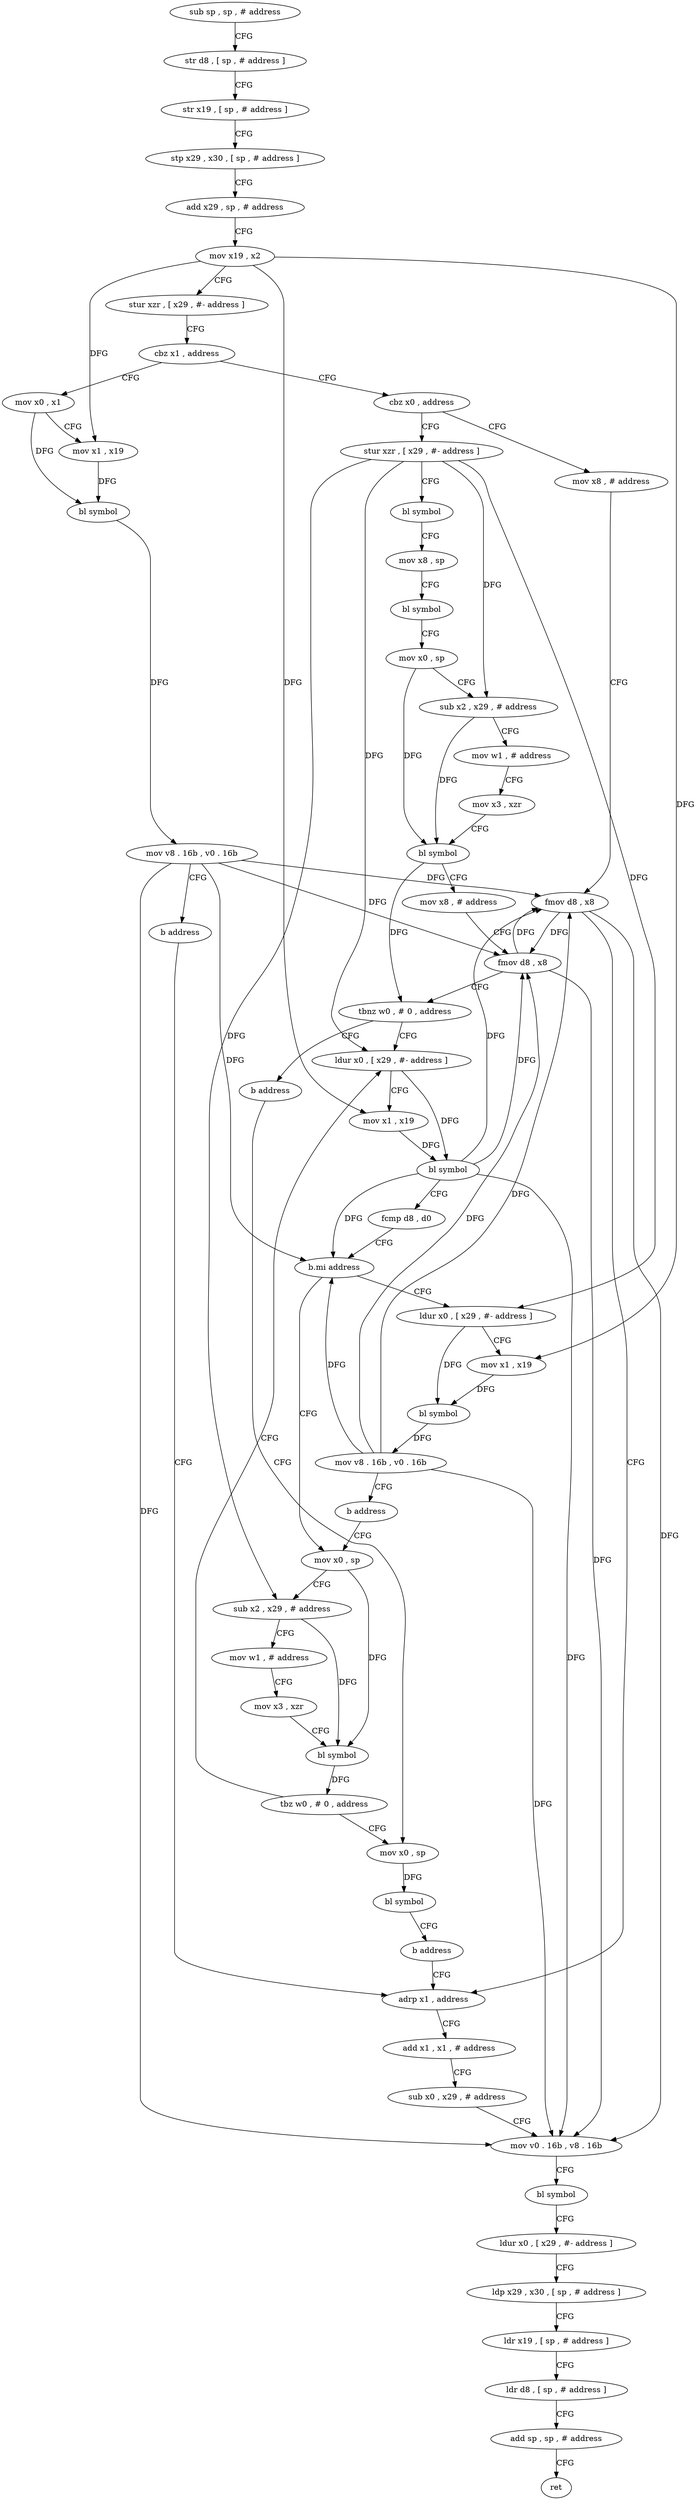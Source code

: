 digraph "func" {
"136884" [label = "sub sp , sp , # address" ]
"136888" [label = "str d8 , [ sp , # address ]" ]
"136892" [label = "str x19 , [ sp , # address ]" ]
"136896" [label = "stp x29 , x30 , [ sp , # address ]" ]
"136900" [label = "add x29 , sp , # address" ]
"136904" [label = "mov x19 , x2" ]
"136908" [label = "stur xzr , [ x29 , #- address ]" ]
"136912" [label = "cbz x1 , address" ]
"136936" [label = "cbz x0 , address" ]
"136916" [label = "mov x0 , x1" ]
"137068" [label = "mov x8 , # address" ]
"136940" [label = "stur xzr , [ x29 , #- address ]" ]
"136920" [label = "mov x1 , x19" ]
"136924" [label = "bl symbol" ]
"136928" [label = "mov v8 . 16b , v0 . 16b" ]
"136932" [label = "b address" ]
"137076" [label = "adrp x1 , address" ]
"137072" [label = "fmov d8 , x8" ]
"136944" [label = "bl symbol" ]
"136948" [label = "mov x8 , sp" ]
"136952" [label = "bl symbol" ]
"136956" [label = "mov x0 , sp" ]
"136960" [label = "sub x2 , x29 , # address" ]
"136964" [label = "mov w1 , # address" ]
"136968" [label = "mov x3 , xzr" ]
"136972" [label = "bl symbol" ]
"136976" [label = "mov x8 , # address" ]
"136980" [label = "fmov d8 , x8" ]
"136984" [label = "tbnz w0 , # 0 , address" ]
"137016" [label = "ldur x0 , [ x29 , #- address ]" ]
"136988" [label = "b address" ]
"137080" [label = "add x1 , x1 , # address" ]
"137084" [label = "sub x0 , x29 , # address" ]
"137088" [label = "mov v0 . 16b , v8 . 16b" ]
"137092" [label = "bl symbol" ]
"137096" [label = "ldur x0 , [ x29 , #- address ]" ]
"137100" [label = "ldp x29 , x30 , [ sp , # address ]" ]
"137104" [label = "ldr x19 , [ sp , # address ]" ]
"137108" [label = "ldr d8 , [ sp , # address ]" ]
"137112" [label = "add sp , sp , # address" ]
"137116" [label = "ret" ]
"137020" [label = "mov x1 , x19" ]
"137024" [label = "bl symbol" ]
"137028" [label = "fcmp d8 , d0" ]
"137032" [label = "b.mi address" ]
"136992" [label = "mov x0 , sp" ]
"137036" [label = "ldur x0 , [ x29 , #- address ]" ]
"137056" [label = "mov x0 , sp" ]
"136996" [label = "sub x2 , x29 , # address" ]
"137000" [label = "mov w1 , # address" ]
"137004" [label = "mov x3 , xzr" ]
"137008" [label = "bl symbol" ]
"137012" [label = "tbz w0 , # 0 , address" ]
"137040" [label = "mov x1 , x19" ]
"137044" [label = "bl symbol" ]
"137048" [label = "mov v8 . 16b , v0 . 16b" ]
"137052" [label = "b address" ]
"137060" [label = "bl symbol" ]
"137064" [label = "b address" ]
"136884" -> "136888" [ label = "CFG" ]
"136888" -> "136892" [ label = "CFG" ]
"136892" -> "136896" [ label = "CFG" ]
"136896" -> "136900" [ label = "CFG" ]
"136900" -> "136904" [ label = "CFG" ]
"136904" -> "136908" [ label = "CFG" ]
"136904" -> "136920" [ label = "DFG" ]
"136904" -> "137020" [ label = "DFG" ]
"136904" -> "137040" [ label = "DFG" ]
"136908" -> "136912" [ label = "CFG" ]
"136912" -> "136936" [ label = "CFG" ]
"136912" -> "136916" [ label = "CFG" ]
"136936" -> "137068" [ label = "CFG" ]
"136936" -> "136940" [ label = "CFG" ]
"136916" -> "136920" [ label = "CFG" ]
"136916" -> "136924" [ label = "DFG" ]
"137068" -> "137072" [ label = "CFG" ]
"136940" -> "136944" [ label = "CFG" ]
"136940" -> "137016" [ label = "DFG" ]
"136940" -> "137036" [ label = "DFG" ]
"136940" -> "136960" [ label = "DFG" ]
"136940" -> "136996" [ label = "DFG" ]
"136920" -> "136924" [ label = "DFG" ]
"136924" -> "136928" [ label = "DFG" ]
"136928" -> "136932" [ label = "CFG" ]
"136928" -> "137072" [ label = "DFG" ]
"136928" -> "136980" [ label = "DFG" ]
"136928" -> "137088" [ label = "DFG" ]
"136928" -> "137032" [ label = "DFG" ]
"136932" -> "137076" [ label = "CFG" ]
"137076" -> "137080" [ label = "CFG" ]
"137072" -> "137076" [ label = "CFG" ]
"137072" -> "136980" [ label = "DFG" ]
"137072" -> "137088" [ label = "DFG" ]
"136944" -> "136948" [ label = "CFG" ]
"136948" -> "136952" [ label = "CFG" ]
"136952" -> "136956" [ label = "CFG" ]
"136956" -> "136960" [ label = "CFG" ]
"136956" -> "136972" [ label = "DFG" ]
"136960" -> "136964" [ label = "CFG" ]
"136960" -> "136972" [ label = "DFG" ]
"136964" -> "136968" [ label = "CFG" ]
"136968" -> "136972" [ label = "CFG" ]
"136972" -> "136976" [ label = "CFG" ]
"136972" -> "136984" [ label = "DFG" ]
"136976" -> "136980" [ label = "CFG" ]
"136980" -> "136984" [ label = "CFG" ]
"136980" -> "137072" [ label = "DFG" ]
"136980" -> "137088" [ label = "DFG" ]
"136984" -> "137016" [ label = "CFG" ]
"136984" -> "136988" [ label = "CFG" ]
"137016" -> "137020" [ label = "CFG" ]
"137016" -> "137024" [ label = "DFG" ]
"136988" -> "137056" [ label = "CFG" ]
"137080" -> "137084" [ label = "CFG" ]
"137084" -> "137088" [ label = "CFG" ]
"137088" -> "137092" [ label = "CFG" ]
"137092" -> "137096" [ label = "CFG" ]
"137096" -> "137100" [ label = "CFG" ]
"137100" -> "137104" [ label = "CFG" ]
"137104" -> "137108" [ label = "CFG" ]
"137108" -> "137112" [ label = "CFG" ]
"137112" -> "137116" [ label = "CFG" ]
"137020" -> "137024" [ label = "DFG" ]
"137024" -> "137028" [ label = "CFG" ]
"137024" -> "137072" [ label = "DFG" ]
"137024" -> "136980" [ label = "DFG" ]
"137024" -> "137088" [ label = "DFG" ]
"137024" -> "137032" [ label = "DFG" ]
"137028" -> "137032" [ label = "CFG" ]
"137032" -> "136992" [ label = "CFG" ]
"137032" -> "137036" [ label = "CFG" ]
"136992" -> "136996" [ label = "CFG" ]
"136992" -> "137008" [ label = "DFG" ]
"137036" -> "137040" [ label = "CFG" ]
"137036" -> "137044" [ label = "DFG" ]
"137056" -> "137060" [ label = "DFG" ]
"136996" -> "137000" [ label = "CFG" ]
"136996" -> "137008" [ label = "DFG" ]
"137000" -> "137004" [ label = "CFG" ]
"137004" -> "137008" [ label = "CFG" ]
"137008" -> "137012" [ label = "DFG" ]
"137012" -> "137056" [ label = "CFG" ]
"137012" -> "137016" [ label = "CFG" ]
"137040" -> "137044" [ label = "DFG" ]
"137044" -> "137048" [ label = "DFG" ]
"137048" -> "137052" [ label = "CFG" ]
"137048" -> "137072" [ label = "DFG" ]
"137048" -> "136980" [ label = "DFG" ]
"137048" -> "137088" [ label = "DFG" ]
"137048" -> "137032" [ label = "DFG" ]
"137052" -> "136992" [ label = "CFG" ]
"137060" -> "137064" [ label = "CFG" ]
"137064" -> "137076" [ label = "CFG" ]
}
